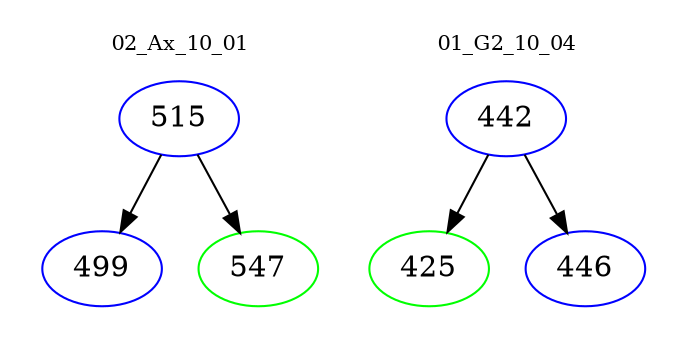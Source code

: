 digraph{
subgraph cluster_0 {
color = white
label = "02_Ax_10_01";
fontsize=10;
T0_515 [label="515", color="blue"]
T0_515 -> T0_499 [color="black"]
T0_499 [label="499", color="blue"]
T0_515 -> T0_547 [color="black"]
T0_547 [label="547", color="green"]
}
subgraph cluster_1 {
color = white
label = "01_G2_10_04";
fontsize=10;
T1_442 [label="442", color="blue"]
T1_442 -> T1_425 [color="black"]
T1_425 [label="425", color="green"]
T1_442 -> T1_446 [color="black"]
T1_446 [label="446", color="blue"]
}
}
